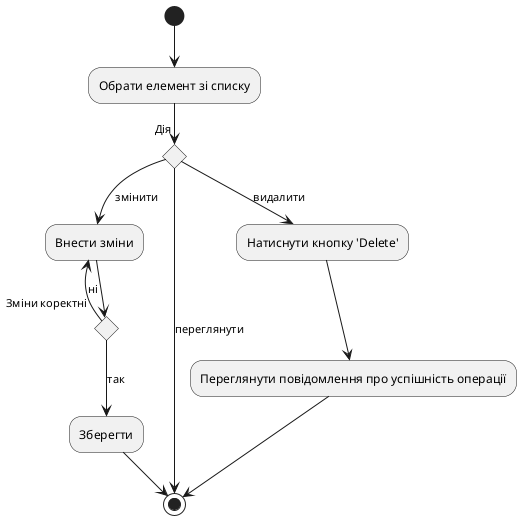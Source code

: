@startuml A2
(*) --> "Обрати елемент зі списку"
if "Дія" then
    -->[переглянути](*)
else
    -->[змінити] "Внести зміни"
    if "Зміни коректні" then
        -->[так]"Зберегти"
        --> (*)
    else
        -left->[ні] "Внести зміни"
    endif
else
    -->[видалити] "Натиснути кнопку 'Delete'"
    --> "Переглянути повідомлення про успішність операції"
    -->(*)
endif
@enduml